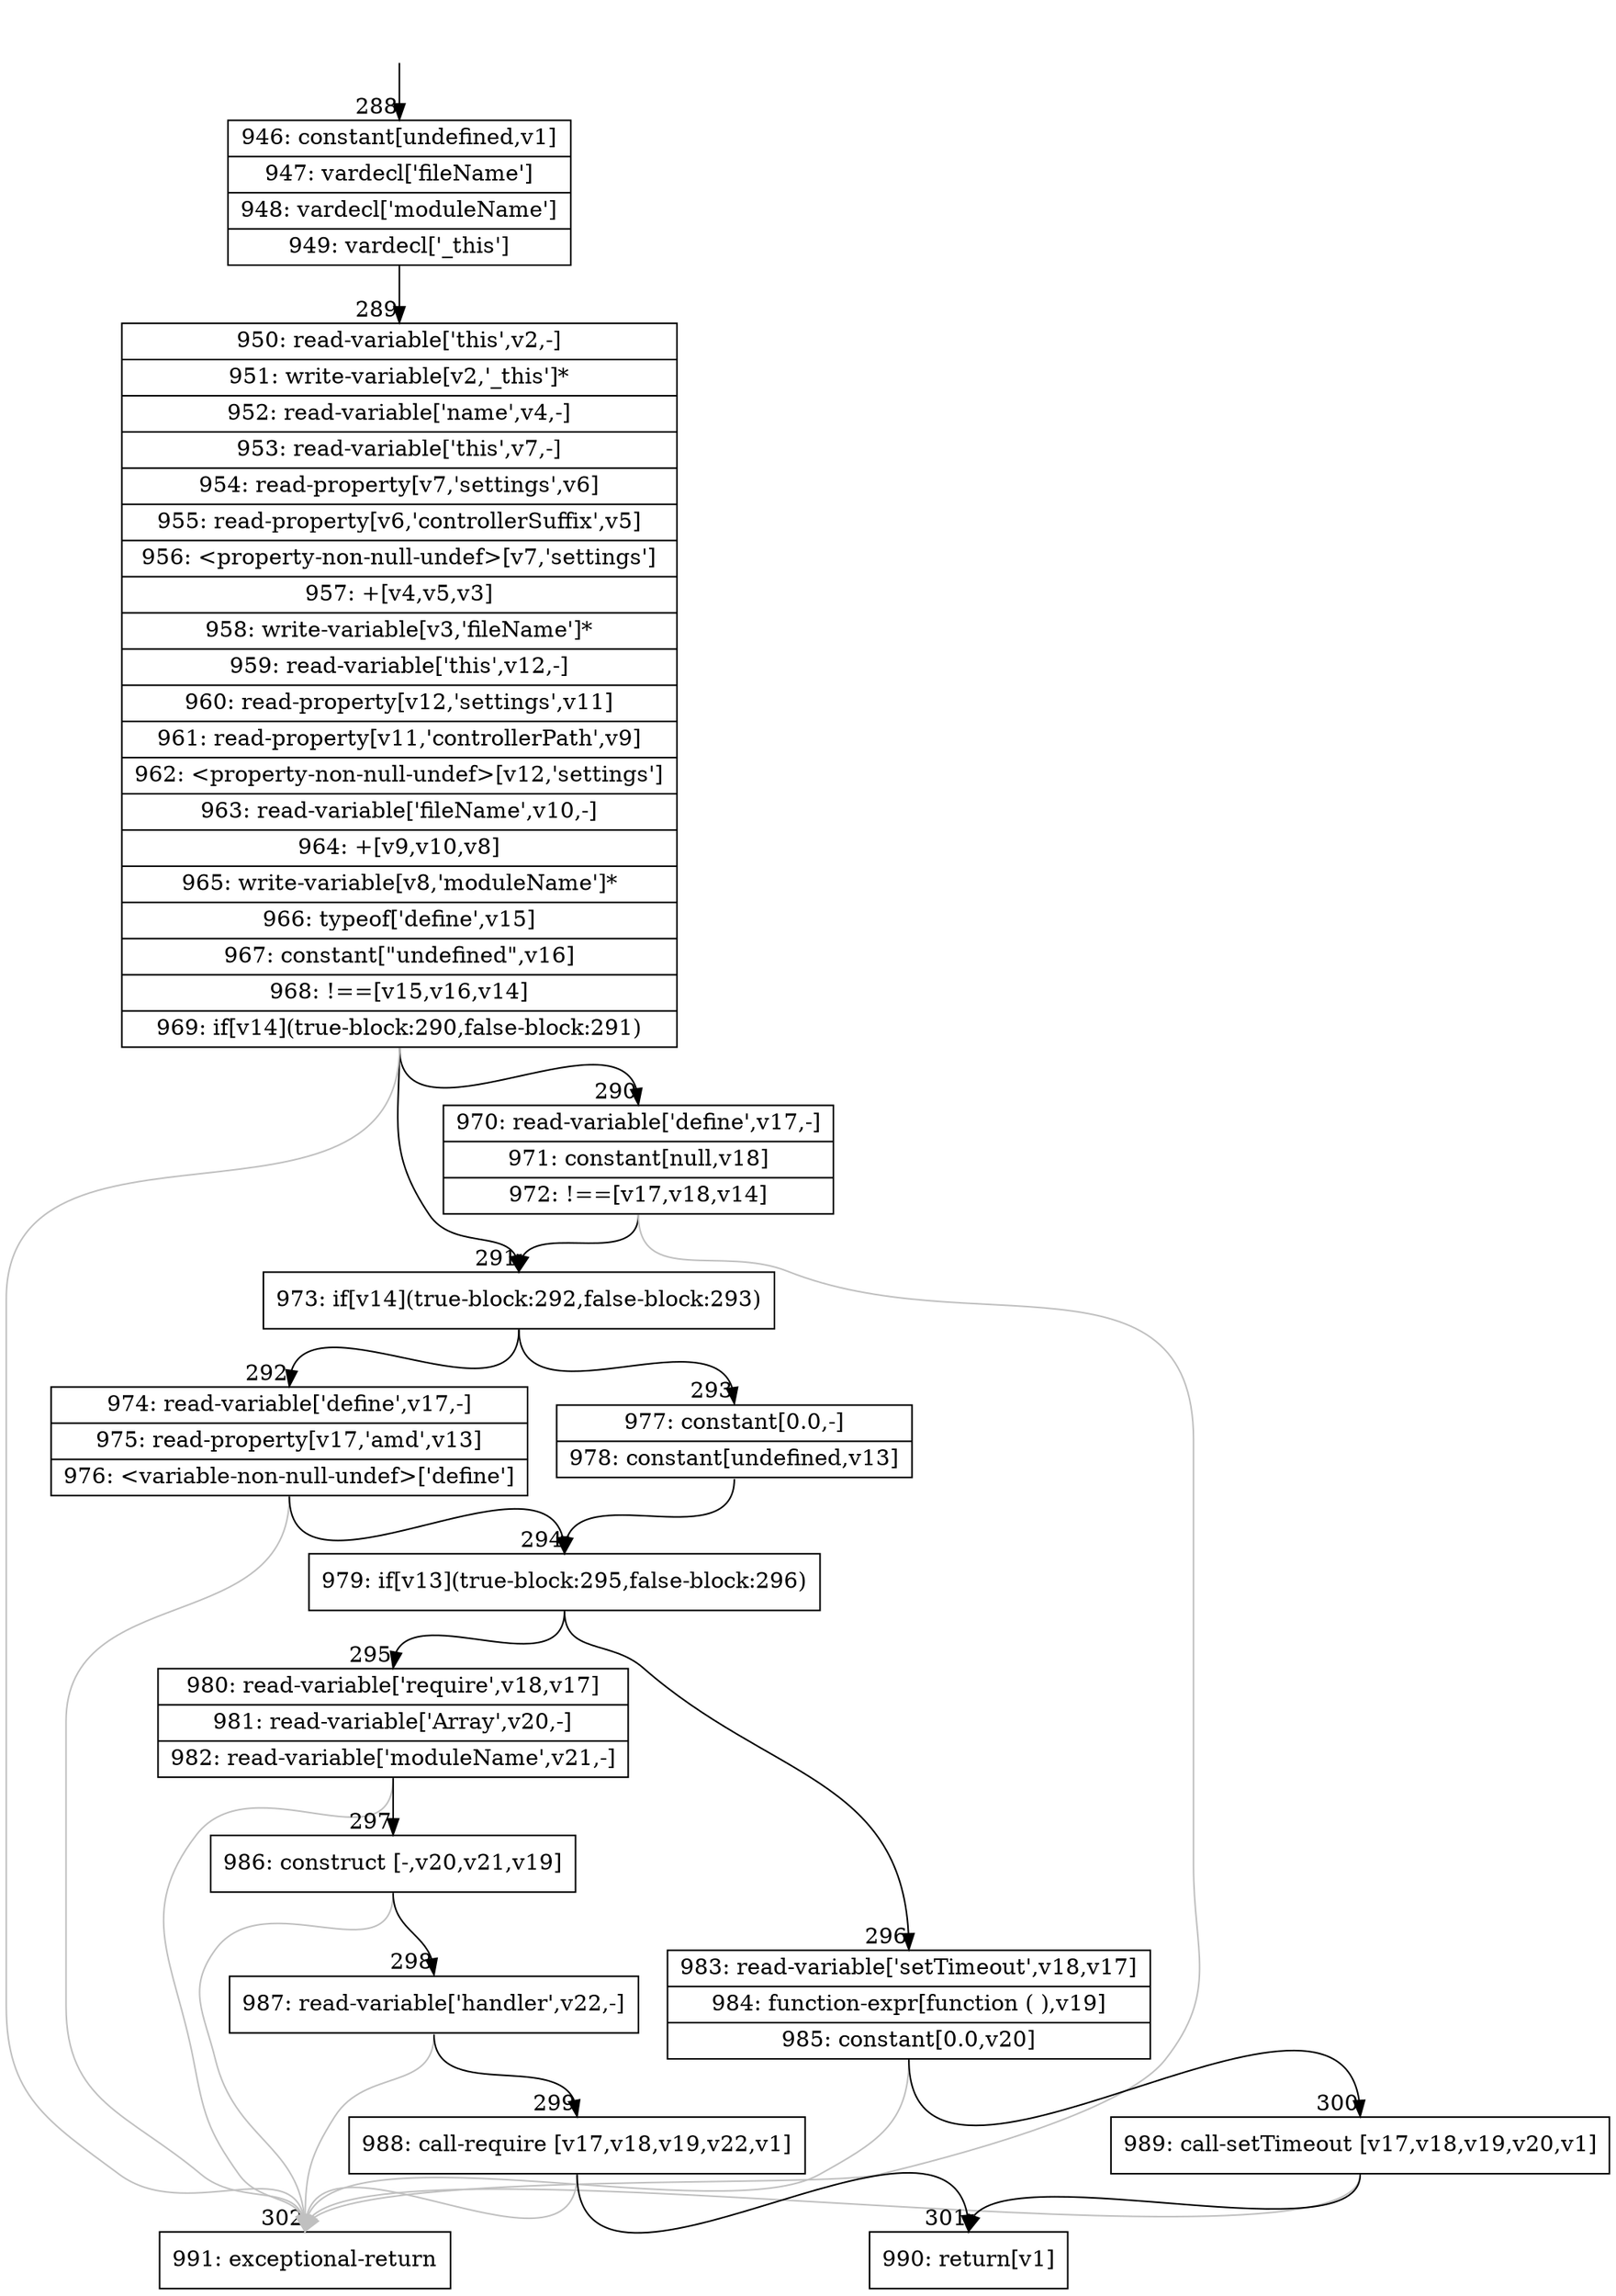 digraph {
rankdir="TD"
BB_entry30[shape=none,label=""];
BB_entry30 -> BB288 [tailport=s, headport=n, headlabel="    288"]
BB288 [shape=record label="{946: constant[undefined,v1]|947: vardecl['fileName']|948: vardecl['moduleName']|949: vardecl['_this']}" ] 
BB288 -> BB289 [tailport=s, headport=n, headlabel="      289"]
BB289 [shape=record label="{950: read-variable['this',v2,-]|951: write-variable[v2,'_this']*|952: read-variable['name',v4,-]|953: read-variable['this',v7,-]|954: read-property[v7,'settings',v6]|955: read-property[v6,'controllerSuffix',v5]|956: \<property-non-null-undef\>[v7,'settings']|957: +[v4,v5,v3]|958: write-variable[v3,'fileName']*|959: read-variable['this',v12,-]|960: read-property[v12,'settings',v11]|961: read-property[v11,'controllerPath',v9]|962: \<property-non-null-undef\>[v12,'settings']|963: read-variable['fileName',v10,-]|964: +[v9,v10,v8]|965: write-variable[v8,'moduleName']*|966: typeof['define',v15]|967: constant[\"undefined\",v16]|968: !==[v15,v16,v14]|969: if[v14](true-block:290,false-block:291)}" ] 
BB289 -> BB291 [tailport=s, headport=n, headlabel="      291"]
BB289 -> BB290 [tailport=s, headport=n, headlabel="      290"]
BB289 -> BB302 [tailport=s, headport=n, color=gray, headlabel="      302"]
BB290 [shape=record label="{970: read-variable['define',v17,-]|971: constant[null,v18]|972: !==[v17,v18,v14]}" ] 
BB290 -> BB291 [tailport=s, headport=n]
BB290 -> BB302 [tailport=s, headport=n, color=gray]
BB291 [shape=record label="{973: if[v14](true-block:292,false-block:293)}" ] 
BB291 -> BB292 [tailport=s, headport=n, headlabel="      292"]
BB291 -> BB293 [tailport=s, headport=n, headlabel="      293"]
BB292 [shape=record label="{974: read-variable['define',v17,-]|975: read-property[v17,'amd',v13]|976: \<variable-non-null-undef\>['define']}" ] 
BB292 -> BB294 [tailport=s, headport=n, headlabel="      294"]
BB292 -> BB302 [tailport=s, headport=n, color=gray]
BB293 [shape=record label="{977: constant[0.0,-]|978: constant[undefined,v13]}" ] 
BB293 -> BB294 [tailport=s, headport=n]
BB294 [shape=record label="{979: if[v13](true-block:295,false-block:296)}" ] 
BB294 -> BB295 [tailport=s, headport=n, headlabel="      295"]
BB294 -> BB296 [tailport=s, headport=n, headlabel="      296"]
BB295 [shape=record label="{980: read-variable['require',v18,v17]|981: read-variable['Array',v20,-]|982: read-variable['moduleName',v21,-]}" ] 
BB295 -> BB297 [tailport=s, headport=n, headlabel="      297"]
BB295 -> BB302 [tailport=s, headport=n, color=gray]
BB296 [shape=record label="{983: read-variable['setTimeout',v18,v17]|984: function-expr[function ( ),v19]|985: constant[0.0,v20]}" ] 
BB296 -> BB300 [tailport=s, headport=n, headlabel="      300"]
BB296 -> BB302 [tailport=s, headport=n, color=gray]
BB297 [shape=record label="{986: construct [-,v20,v21,v19]}" ] 
BB297 -> BB298 [tailport=s, headport=n, headlabel="      298"]
BB297 -> BB302 [tailport=s, headport=n, color=gray]
BB298 [shape=record label="{987: read-variable['handler',v22,-]}" ] 
BB298 -> BB299 [tailport=s, headport=n, headlabel="      299"]
BB298 -> BB302 [tailport=s, headport=n, color=gray]
BB299 [shape=record label="{988: call-require [v17,v18,v19,v22,v1]}" ] 
BB299 -> BB301 [tailport=s, headport=n, headlabel="      301"]
BB299 -> BB302 [tailport=s, headport=n, color=gray]
BB300 [shape=record label="{989: call-setTimeout [v17,v18,v19,v20,v1]}" ] 
BB300 -> BB301 [tailport=s, headport=n]
BB300 -> BB302 [tailport=s, headport=n, color=gray]
BB301 [shape=record label="{990: return[v1]}" ] 
BB302 [shape=record label="{991: exceptional-return}" ] 
//#$~ 316
}
